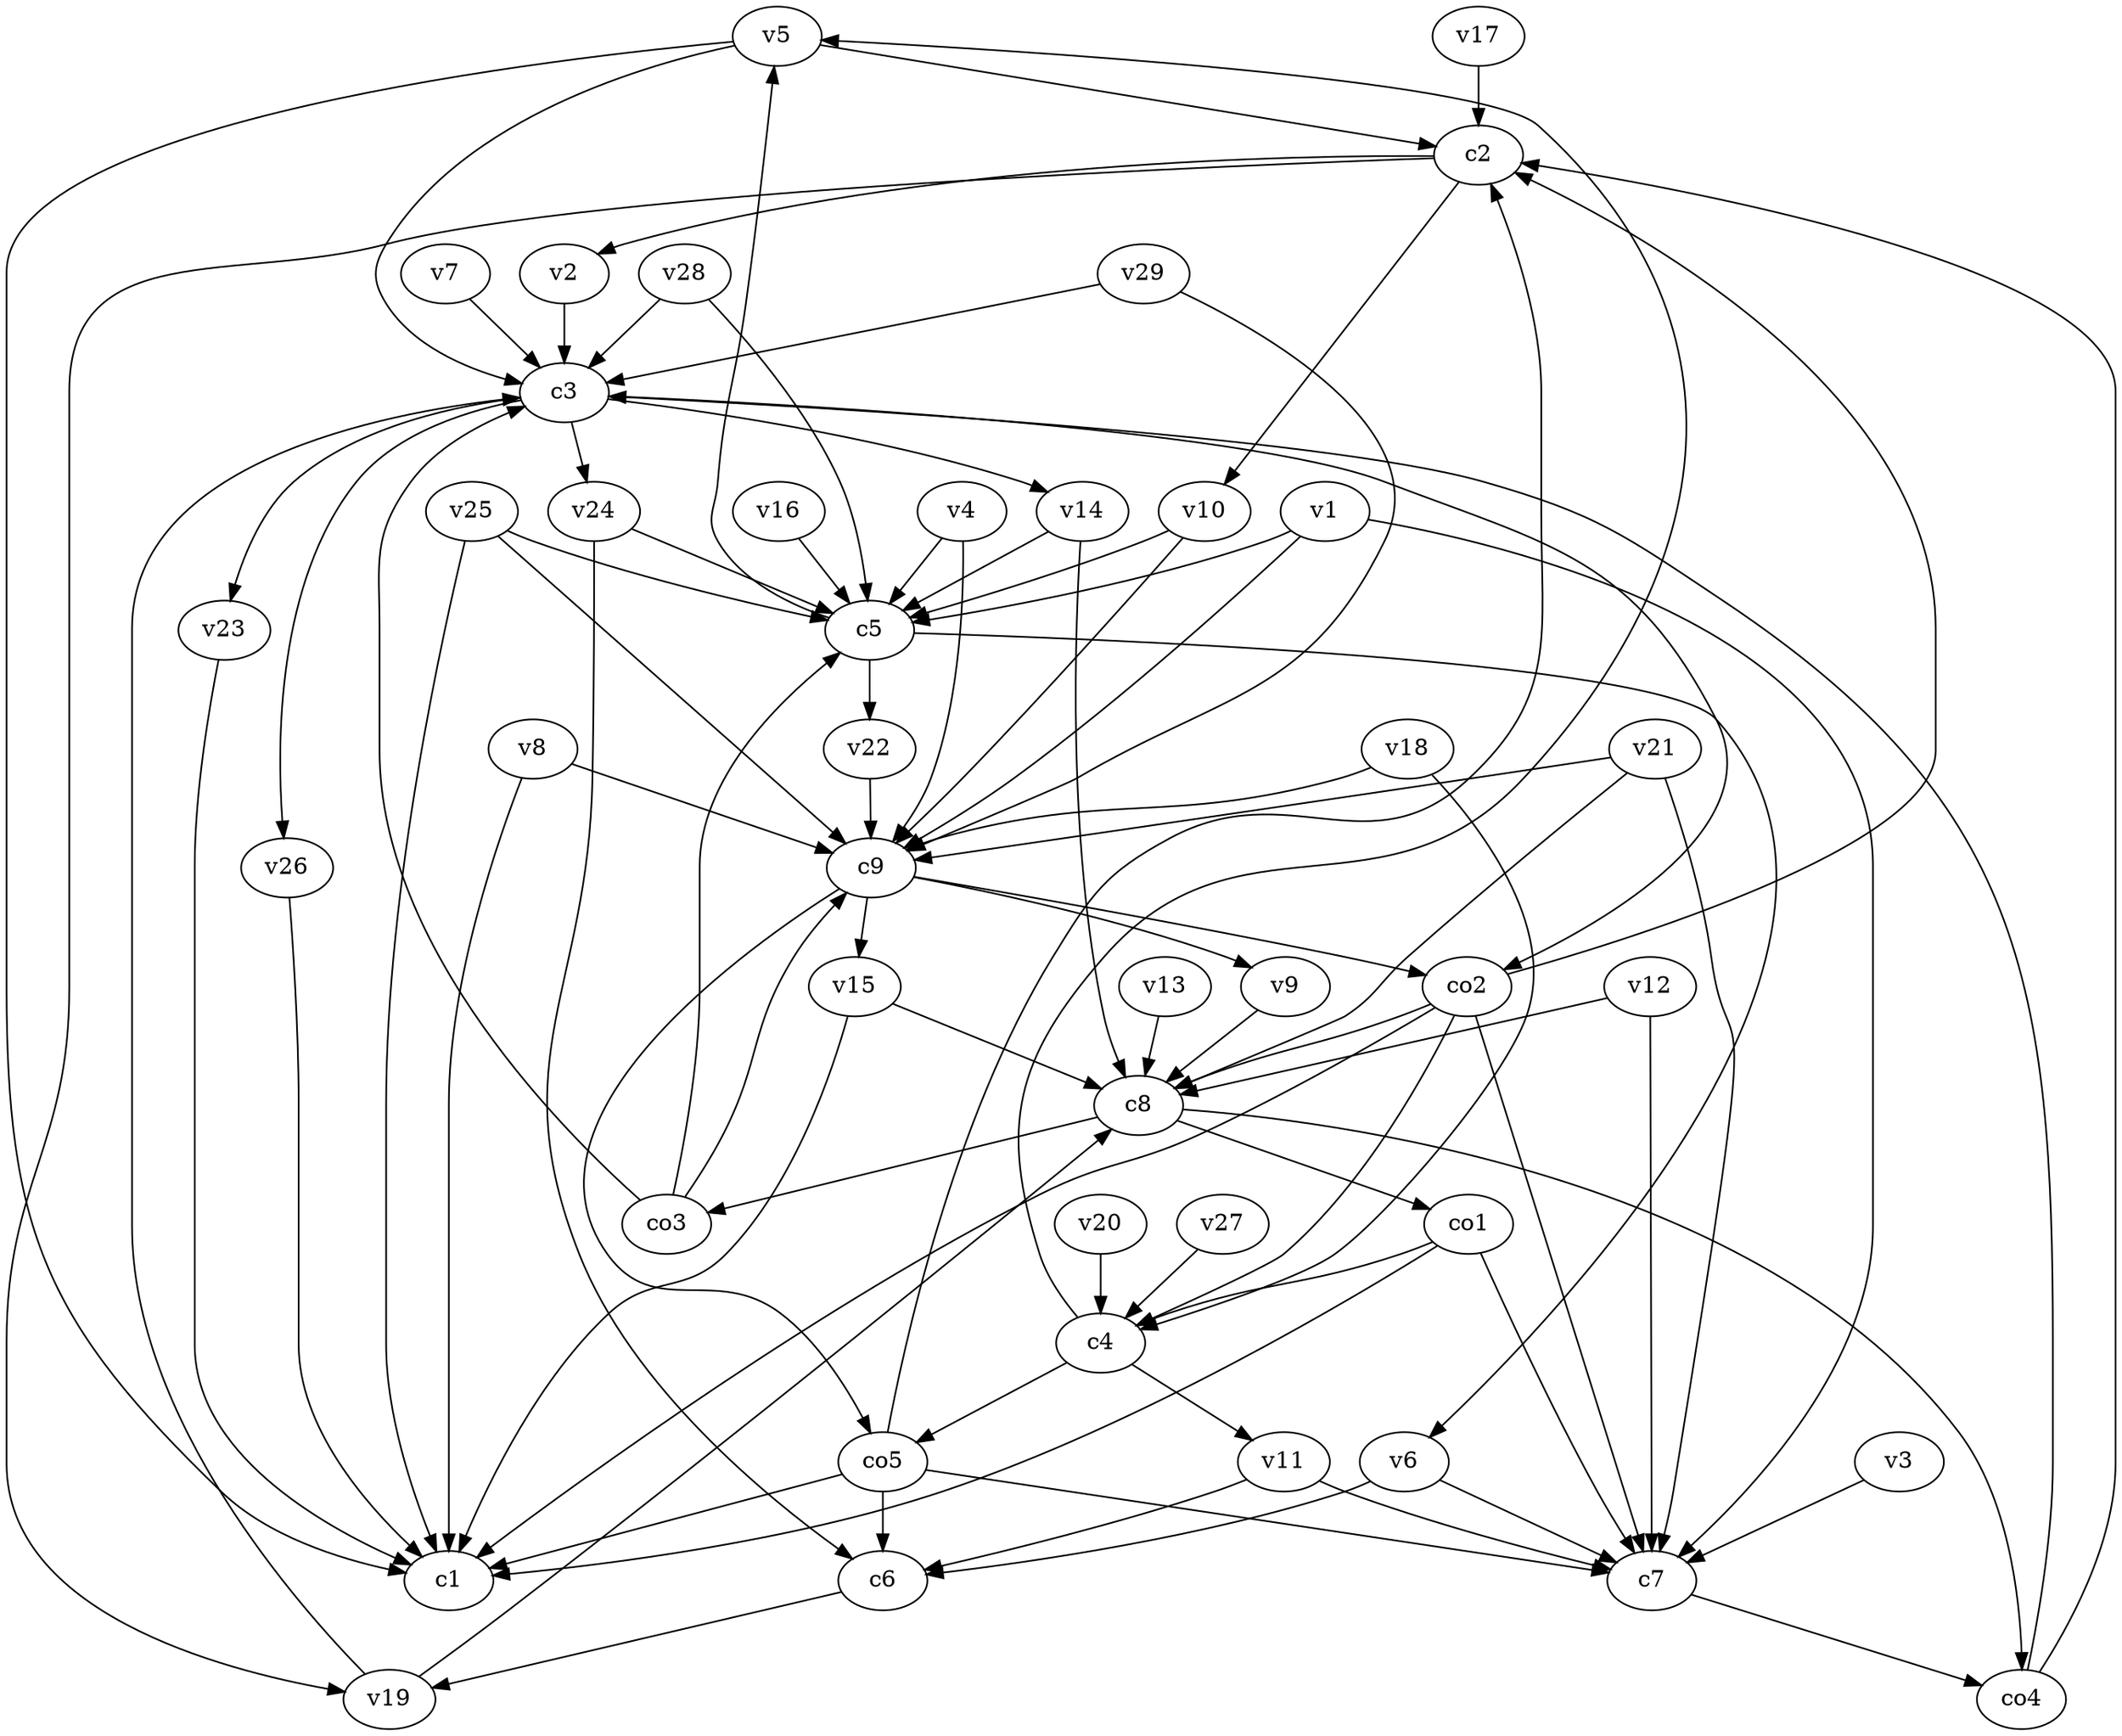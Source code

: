 strict digraph  {
c1;
c2;
c3;
c4;
c5;
c6;
c7;
c8;
c9;
v1;
v2;
v3;
v4;
v5;
v6;
v7;
v8;
v9;
v10;
v11;
v12;
v13;
v14;
v15;
v16;
v17;
v18;
v19;
v20;
v21;
v22;
v23;
v24;
v25;
v26;
v27;
v28;
v29;
co1;
co2;
co3;
co4;
co5;
c2 -> v2  [weight=1];
c2 -> v10  [weight=1];
c2 -> v19  [weight=1];
c3 -> v26  [weight=1];
c3 -> co2  [weight=1];
c3 -> v14  [weight=1];
c3 -> v23  [weight=1];
c3 -> v24  [weight=1];
c4 -> co5  [weight=1];
c4 -> v11  [weight=1];
c4 -> v5  [weight=1];
c5 -> v5  [weight=1];
c5 -> v22  [weight=1];
c5 -> v6  [weight=1];
c6 -> v19  [weight=1];
c7 -> co4  [weight=1];
c8 -> co1  [weight=1];
c8 -> co3  [weight=1];
c8 -> co4  [weight=1];
c9 -> v9  [weight=1];
c9 -> co5  [weight=1];
c9 -> co2  [weight=1];
c9 -> v15  [weight=1];
v1 -> c5  [weight=1];
v1 -> c9  [weight=1];
v1 -> c7  [weight=1];
v2 -> c3  [weight=1];
v3 -> c7  [weight=1];
v4 -> c5  [weight=1];
v4 -> c9  [weight=1];
v5 -> c2  [weight=1];
v5 -> c1  [weight=1];
v5 -> c3  [weight=1];
v6 -> c6  [weight=1];
v6 -> c7  [weight=1];
v7 -> c3  [weight=1];
v8 -> c1  [weight=1];
v8 -> c9  [weight=1];
v9 -> c8  [weight=1];
v10 -> c5  [weight=1];
v10 -> c9  [weight=1];
v11 -> c7  [weight=1];
v11 -> c6  [weight=1];
v12 -> c8  [weight=1];
v12 -> c7  [weight=1];
v13 -> c8  [weight=1];
v14 -> c8  [weight=1];
v14 -> c5  [weight=1];
v15 -> c8  [weight=1];
v15 -> c1  [weight=1];
v16 -> c5  [weight=1];
v17 -> c2  [weight=1];
v18 -> c9  [weight=1];
v18 -> c4  [weight=1];
v19 -> c3  [weight=1];
v19 -> c8  [weight=1];
v20 -> c4  [weight=1];
v21 -> c9  [weight=1];
v21 -> c7  [weight=1];
v21 -> c8  [weight=1];
v22 -> c9  [weight=1];
v23 -> c1  [weight=1];
v24 -> c6  [weight=1];
v24 -> c5  [weight=1];
v25 -> c1  [weight=1];
v25 -> c9  [weight=1];
v25 -> c5  [weight=1];
v26 -> c1  [weight=1];
v27 -> c4  [weight=1];
v28 -> c5  [weight=1];
v28 -> c3  [weight=1];
v29 -> c3  [weight=1];
v29 -> c9  [weight=1];
co1 -> c7  [weight=1];
co1 -> c4  [weight=1];
co1 -> c1  [weight=1];
co2 -> c7  [weight=1];
co2 -> c4  [weight=1];
co2 -> c8  [weight=1];
co2 -> c1  [weight=1];
co2 -> c2  [weight=1];
co3 -> c5  [weight=1];
co3 -> c9  [weight=1];
co3 -> c3  [weight=1];
co4 -> c2  [weight=1];
co4 -> c3  [weight=1];
co5 -> c2  [weight=1];
co5 -> c1  [weight=1];
co5 -> c7  [weight=1];
co5 -> c6  [weight=1];
}
